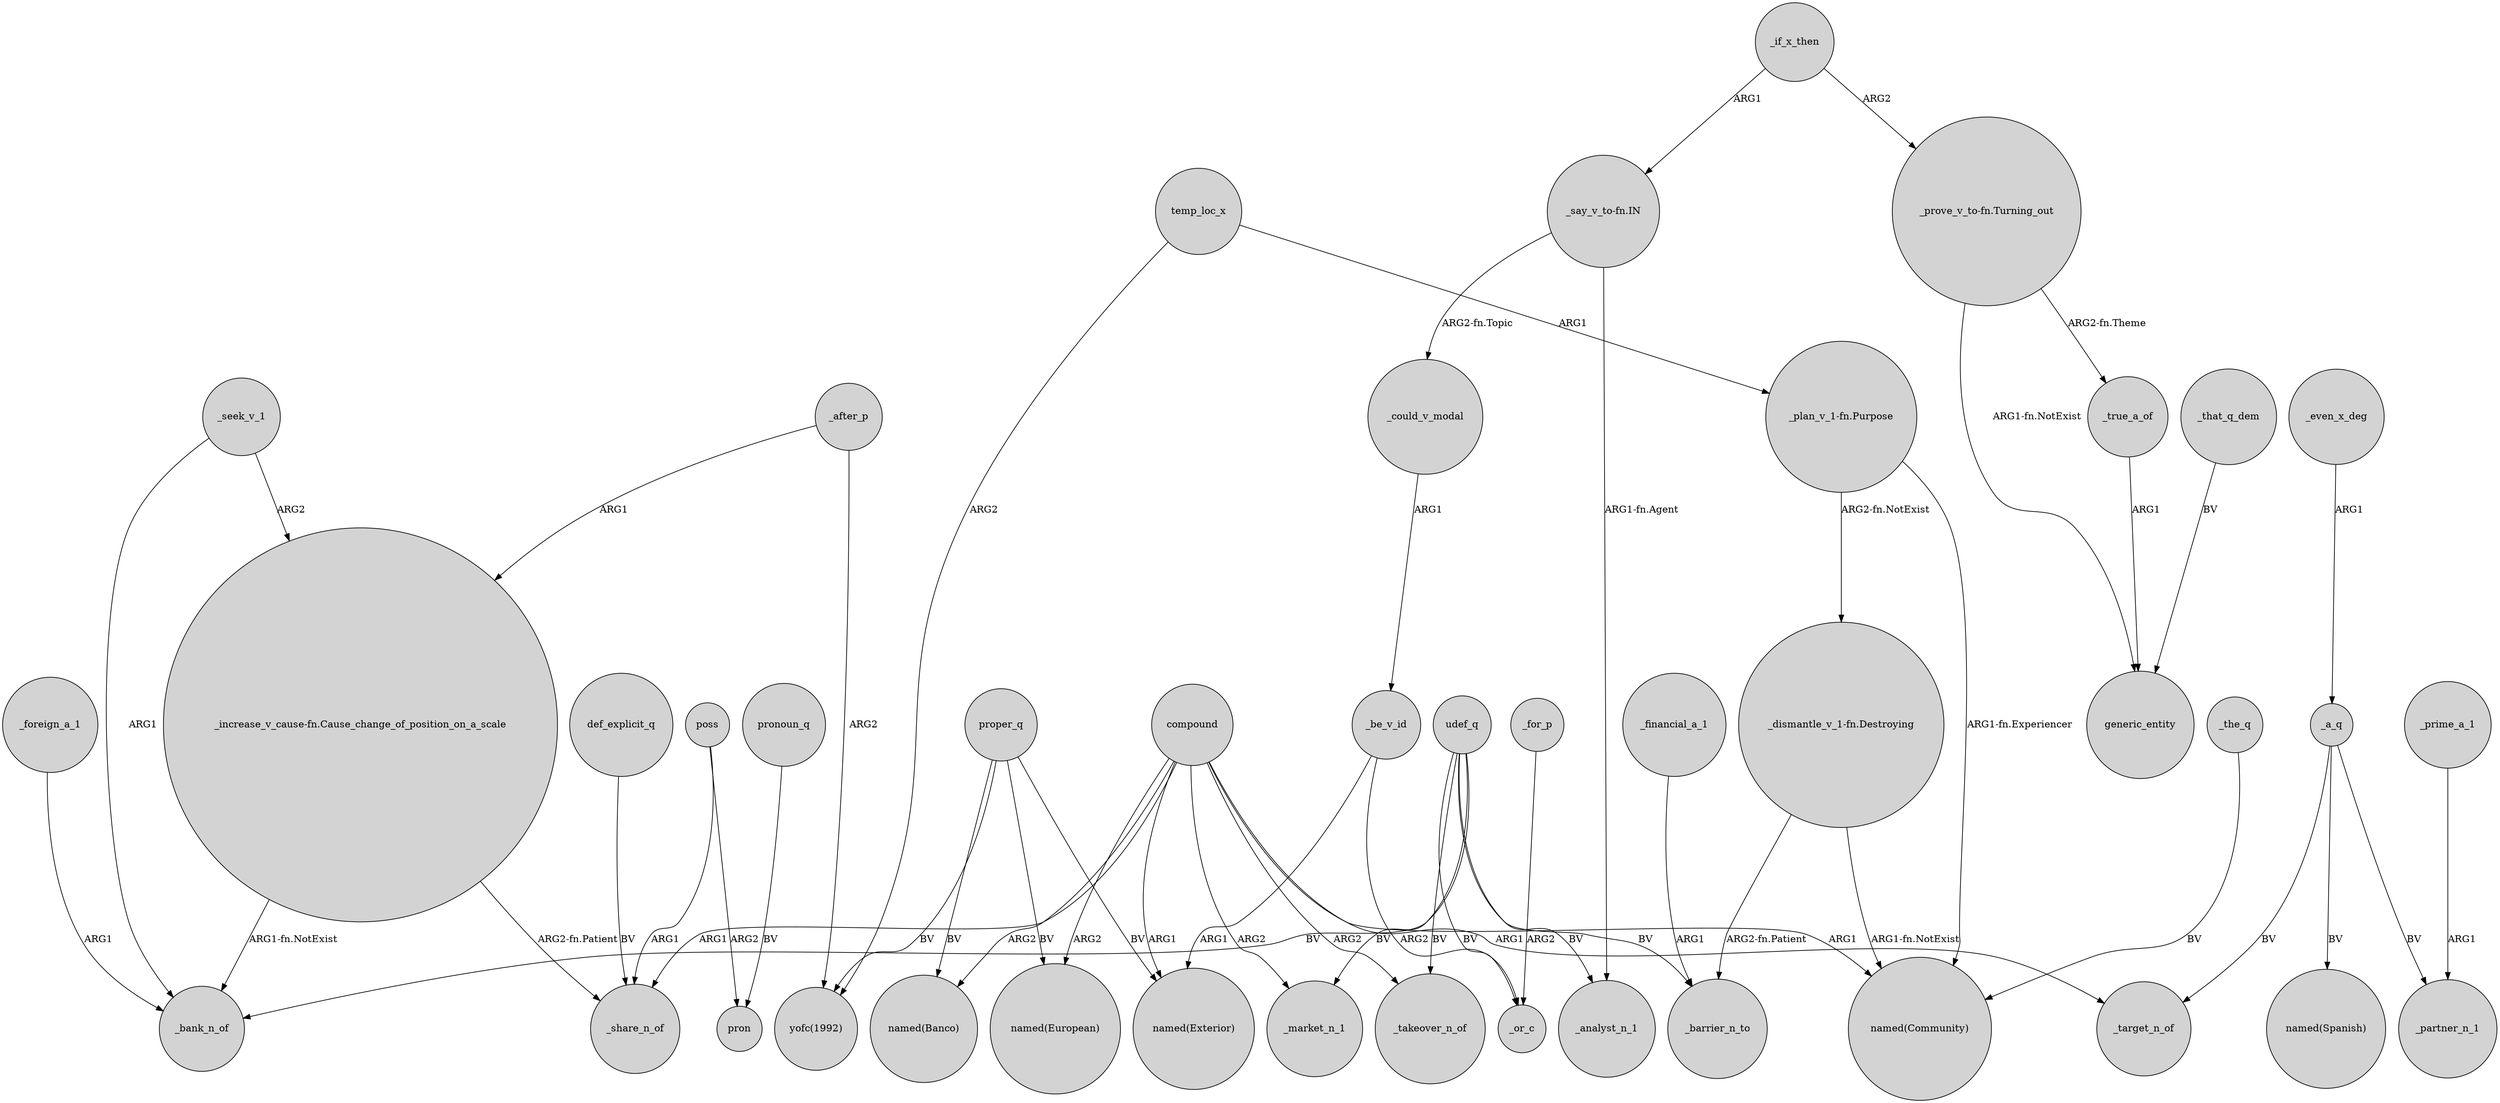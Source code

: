 digraph {
	node [shape=circle style=filled]
	compound -> _market_n_1 [label=ARG2]
	_seek_v_1 -> _bank_n_of [label=ARG1]
	poss -> pron [label=ARG2]
	_the_q -> "named(Community)" [label=BV]
	_that_q_dem -> generic_entity [label=BV]
	"_prove_v_to-fn.Turning_out" -> _true_a_of [label="ARG2-fn.Theme"]
	proper_q -> "named(Banco)" [label=BV]
	udef_q -> _takeover_n_of [label=BV]
	_foreign_a_1 -> _bank_n_of [label=ARG1]
	_a_q -> _partner_n_1 [label=BV]
	_be_v_id -> "named(Exterior)" [label=ARG1]
	proper_q -> "yofc(1992)" [label=BV]
	"_plan_v_1-fn.Purpose" -> "_dismantle_v_1-fn.Destroying" [label="ARG2-fn.NotExist"]
	temp_loc_x -> "_plan_v_1-fn.Purpose" [label=ARG1]
	compound -> "named(Community)" [label=ARG1]
	udef_q -> _market_n_1 [label=BV]
	compound -> "named(Banco)" [label=ARG2]
	udef_q -> _or_c [label=BV]
	_seek_v_1 -> "_increase_v_cause-fn.Cause_change_of_position_on_a_scale" [label=ARG2]
	_could_v_modal -> _be_v_id [label=ARG1]
	_after_p -> "_increase_v_cause-fn.Cause_change_of_position_on_a_scale" [label=ARG1]
	_be_v_id -> _or_c [label=ARG2]
	_a_q -> "named(Spanish)" [label=BV]
	compound -> "named(Exterior)" [label=ARG1]
	compound -> _target_n_of [label=ARG1]
	udef_q -> _barrier_n_to [label=BV]
	_if_x_then -> "_say_v_to-fn.IN" [label=ARG1]
	"_increase_v_cause-fn.Cause_change_of_position_on_a_scale" -> _bank_n_of [label="ARG1-fn.NotExist"]
	"_prove_v_to-fn.Turning_out" -> generic_entity [label="ARG1-fn.NotExist"]
	"_increase_v_cause-fn.Cause_change_of_position_on_a_scale" -> _share_n_of [label="ARG2-fn.Patient"]
	pronoun_q -> pron [label=BV]
	"_dismantle_v_1-fn.Destroying" -> "named(Community)" [label="ARG1-fn.NotExist"]
	temp_loc_x -> "yofc(1992)" [label=ARG2]
	_a_q -> _target_n_of [label=BV]
	"_say_v_to-fn.IN" -> _analyst_n_1 [label="ARG1-fn.Agent"]
	_if_x_then -> "_prove_v_to-fn.Turning_out" [label=ARG2]
	compound -> _share_n_of [label=ARG1]
	_financial_a_1 -> _barrier_n_to [label=ARG1]
	_true_a_of -> generic_entity [label=ARG1]
	proper_q -> "named(Exterior)" [label=BV]
	_even_x_deg -> _a_q [label=ARG1]
	"_plan_v_1-fn.Purpose" -> "named(Community)" [label="ARG1-fn.Experiencer"]
	_prime_a_1 -> _partner_n_1 [label=ARG1]
	compound -> "named(European)" [label=ARG2]
	_after_p -> "yofc(1992)" [label=ARG2]
	"_dismantle_v_1-fn.Destroying" -> _barrier_n_to [label="ARG2-fn.Patient"]
	compound -> _takeover_n_of [label=ARG2]
	poss -> _share_n_of [label=ARG1]
	"_say_v_to-fn.IN" -> _could_v_modal [label="ARG2-fn.Topic"]
	def_explicit_q -> _share_n_of [label=BV]
	udef_q -> _analyst_n_1 [label=BV]
	proper_q -> "named(European)" [label=BV]
	udef_q -> _bank_n_of [label=BV]
	_for_p -> _or_c [label=ARG2]
}
